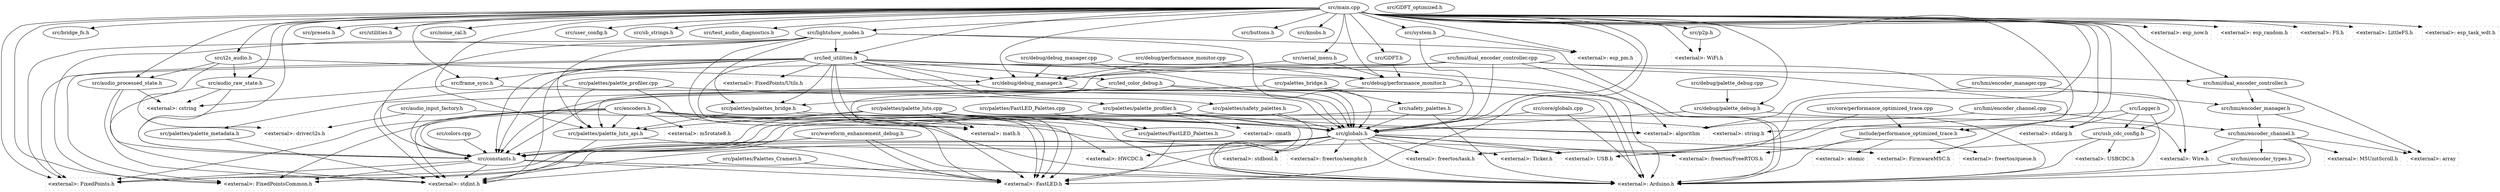 digraph deps {
  "src/audio_input_factory.h";
  "src/led_utilities.h";
  "src/led_color_debug.h";
  "src/serial_menu.h";
  "src/bridge_fs.h";
  "src/frame_sync.h";
  "src/i2s_audio.h";
  "src/lightshow_modes.h";
  "src/audio_raw_state.h";
  "src/encoders.h";
  "src/waveform_enhancement_debug.h";
  "src/presets.h";
  "src/utilities.h";
  "src/globals.h";
  "src/noise_cal.h";
  "src/safety_palettes.h";
  "src/constants.h";
  "src/user_config.h";
  "src/GDFT_optimized.h";
  "src/sb_strings.h";
  "src/test_audio_diagnostics.h";
  "src/audio_processed_state.h";
  "src/palettes_bridge.h";
  "src/GDFT.h";
  "src/colors.cpp";
  "src/system.h";
  "src/Logger.h";
  "src/buttons.h";
  "src/usb_cdc_config.h";
  "src/main.cpp";
  "src/knobs.h";
  "src/p2p.h";
  "src/core/globals.cpp";
  "src/core/performance_optimized_trace.cpp";
  "src/hmi/dual_encoder_controller.h";
  "src/hmi/encoder_manager.cpp";
  "src/hmi/encoder_channel.cpp";
  "src/hmi/dual_encoder_controller.cpp";
  "src/hmi/encoder_channel.h";
  "src/hmi/encoder_types.h";
  "src/hmi/encoder_manager.h";
  "src/palettes/Palettes_Crameri.h";
  "src/palettes/palette_luts.cpp";
  "src/palettes/palette_profiler.h";
  "src/palettes/palette_luts_api.h";
  "src/palettes/FastLED_Palettes.cpp";
  "src/palettes/safety_palettes.h";
  "src/palettes/palette_metadata.h";
  "src/palettes/palettes_bridge.h";
  "src/palettes/FastLED_Palettes.h";
  "src/palettes/palette_profiler.cpp";
  "src/debug/performance_monitor.cpp";
  "src/debug/palette_debug.h";
  "src/debug/palette_debug.cpp";
  "src/debug/debug_manager.cpp";
  "src/debug/performance_monitor.h";
  "src/debug/debug_manager.h";
  "include/performance_optimized_trace.h";
  "<external>: driver/i2s.h" [shape=box, style=dashed, color=gray];
  "<external>: Arduino.h" [shape=box, style=dashed, color=gray];
  "<external>: FastLED.h" [shape=box, style=dashed, color=gray];
  "<external>: HWCDC.h" [shape=box, style=dashed, color=gray];
  "<external>: FixedPoints.h" [shape=box, style=dashed, color=gray];
  "<external>: FixedPointsCommon.h" [shape=box, style=dashed, color=gray];
  "<external>: FixedPoints/Utils.h" [shape=box, style=dashed, color=gray];
  "<external>: math.h" [shape=box, style=dashed, color=gray];
  "<external>: stdint.h" [shape=box, style=dashed, color=gray];
  "<external>: cstring" [shape=box, style=dashed, color=gray];
  "<external>: Wire.h" [shape=box, style=dashed, color=gray];
  "<external>: m5rotate8.h" [shape=box, style=dashed, color=gray];
  "<external>: USB.h" [shape=box, style=dashed, color=gray];
  "<external>: stdbool.h" [shape=box, style=dashed, color=gray];
  "<external>: Ticker.h" [shape=box, style=dashed, color=gray];
  "<external>: freertos/task.h" [shape=box, style=dashed, color=gray];
  "<external>: freertos/FreeRTOS.h" [shape=box, style=dashed, color=gray];
  "<external>: freertos/semphr.h" [shape=box, style=dashed, color=gray];
  "<external>: FirmwareMSC.h" [shape=box, style=dashed, color=gray];
  "<external>: esp_pm.h" [shape=box, style=dashed, color=gray];
  "<external>: stdarg.h" [shape=box, style=dashed, color=gray];
  "<external>: string.h" [shape=box, style=dashed, color=gray];
  "<external>: USBCDC.h" [shape=box, style=dashed, color=gray];
  "<external>: WiFi.h" [shape=box, style=dashed, color=gray];
  "<external>: esp_now.h" [shape=box, style=dashed, color=gray];
  "<external>: esp_random.h" [shape=box, style=dashed, color=gray];
  "<external>: FS.h" [shape=box, style=dashed, color=gray];
  "<external>: LittleFS.h" [shape=box, style=dashed, color=gray];
  "<external>: esp_task_wdt.h" [shape=box, style=dashed, color=gray];
  "<external>: array" [shape=box, style=dashed, color=gray];
  "<external>: algorithm" [shape=box, style=dashed, color=gray];
  "<external>: M5UnitScroll.h" [shape=box, style=dashed, color=gray];
  "<external>: cmath" [shape=box, style=dashed, color=gray];
  "<external>: atomic" [shape=box, style=dashed, color=gray];
  "<external>: freertos/queue.h" [shape=box, style=dashed, color=gray];
  "src/audio_input_factory.h" -> "<external>: driver/i2s.h";
  "src/audio_input_factory.h" -> "src/constants.h";
  "src/audio_input_factory.h" -> "src/globals.h";
  "src/led_utilities.h" -> "<external>: Arduino.h";
  "src/led_utilities.h" -> "<external>: FastLED.h";
  "src/led_utilities.h" -> "<external>: HWCDC.h";
  "src/led_utilities.h" -> "<external>: FixedPoints.h";
  "src/led_utilities.h" -> "<external>: FixedPointsCommon.h";
  "src/led_utilities.h" -> "<external>: FixedPoints/Utils.h";
  "src/led_utilities.h" -> "<external>: math.h";
  "src/led_utilities.h" -> "src/palettes/safety_palettes.h";
  "src/led_utilities.h" -> "src/palettes/palettes_bridge.h";
  "src/led_utilities.h" -> "src/debug/debug_manager.h";
  "src/led_utilities.h" -> "src/debug/performance_monitor.h";
  "src/led_utilities.h" -> "src/led_color_debug.h";
  "src/led_utilities.h" -> "src/globals.h";
  "src/led_utilities.h" -> "src/frame_sync.h";
  "src/led_utilities.h" -> "include/performance_optimized_trace.h";
  "src/led_utilities.h" -> "src/constants.h";
  "src/led_utilities.h" -> "<external>: stdint.h";
  "src/led_color_debug.h" -> "<external>: Arduino.h";
  "src/led_color_debug.h" -> "<external>: FastLED.h";
  "src/led_color_debug.h" -> "src/globals.h";
  "src/led_color_debug.h" -> "src/palettes/palettes_bridge.h";
  "src/serial_menu.h" -> "src/debug/performance_monitor.h";
  "src/serial_menu.h" -> "src/debug/debug_manager.h";
  "src/frame_sync.h" -> "<external>: cstring";
  "src/frame_sync.h" -> "src/globals.h";
  "src/i2s_audio.h" -> "<external>: driver/i2s.h";
  "src/i2s_audio.h" -> "src/audio_raw_state.h";
  "src/i2s_audio.h" -> "src/audio_processed_state.h";
  "src/i2s_audio.h" -> "src/debug/debug_manager.h";
  "src/lightshow_modes.h" -> "<external>: Arduino.h";
  "src/lightshow_modes.h" -> "<external>: FastLED.h";
  "src/lightshow_modes.h" -> "<external>: FixedPoints.h";
  "src/lightshow_modes.h" -> "<external>: FixedPointsCommon.h";
  "src/lightshow_modes.h" -> "src/constants.h";
  "src/lightshow_modes.h" -> "src/globals.h";
  "src/lightshow_modes.h" -> "src/led_utilities.h";
  "src/lightshow_modes.h" -> "src/palettes/palettes_bridge.h";
  "src/lightshow_modes.h" -> "src/palettes/palette_luts_api.h";
  "src/audio_raw_state.h" -> "<external>: stdint.h";
  "src/audio_raw_state.h" -> "<external>: cstring";
  "src/audio_raw_state.h" -> "src/constants.h";
  "src/encoders.h" -> "<external>: Arduino.h";
  "src/encoders.h" -> "<external>: Wire.h";
  "src/encoders.h" -> "<external>: stdint.h";
  "src/encoders.h" -> "<external>: FixedPoints.h";
  "src/encoders.h" -> "<external>: FixedPointsCommon.h";
  "src/encoders.h" -> "<external>: m5rotate8.h";
  "src/encoders.h" -> "<external>: USB.h";
  "src/encoders.h" -> "<external>: math.h";
  "src/encoders.h" -> "src/constants.h";
  "src/encoders.h" -> "src/globals.h";
  "src/encoders.h" -> "src/palettes/palette_luts_api.h";
  "src/waveform_enhancement_debug.h" -> "<external>: Arduino.h";
  "src/waveform_enhancement_debug.h" -> "<external>: FastLED.h";
  "src/waveform_enhancement_debug.h" -> "<external>: FixedPoints.h";
  "src/waveform_enhancement_debug.h" -> "src/constants.h";
  "src/globals.h" -> "<external>: stdint.h";
  "src/globals.h" -> "<external>: stdbool.h";
  "src/globals.h" -> "<external>: FixedPoints.h";
  "src/globals.h" -> "<external>: FixedPointsCommon.h";
  "src/globals.h" -> "<external>: Ticker.h";
  "src/globals.h" -> "<external>: freertos/task.h";
  "src/globals.h" -> "<external>: freertos/FreeRTOS.h";
  "src/globals.h" -> "<external>: freertos/semphr.h";
  "src/globals.h" -> "<external>: FirmwareMSC.h";
  "src/globals.h" -> "<external>: USB.h";
  "src/globals.h" -> "<external>: HWCDC.h";
  "src/globals.h" -> "src/constants.h";
  "src/globals.h" -> "<external>: Arduino.h";
  "src/globals.h" -> "<external>: FastLED.h";
  "src/safety_palettes.h" -> "<external>: Arduino.h";
  "src/safety_palettes.h" -> "src/constants.h";
  "src/safety_palettes.h" -> "src/globals.h";
  "src/constants.h" -> "<external>: Arduino.h";
  "src/constants.h" -> "<external>: FastLED.h";
  "src/constants.h" -> "<external>: FixedPoints.h";
  "src/constants.h" -> "<external>: FixedPointsCommon.h";
  "src/constants.h" -> "<external>: stdint.h";
  "src/audio_processed_state.h" -> "<external>: stdint.h";
  "src/audio_processed_state.h" -> "<external>: cstring";
  "src/audio_processed_state.h" -> "src/constants.h";
  "src/palettes_bridge.h" -> "src/constants.h";
  "src/palettes_bridge.h" -> "src/globals.h";
  "src/palettes_bridge.h" -> "src/safety_palettes.h";
  "src/GDFT.h" -> "src/debug/performance_monitor.h";
  "src/colors.cpp" -> "src/constants.h";
  "src/system.h" -> "src/globals.h";
  "src/system.h" -> "<external>: esp_pm.h";
  "src/Logger.h" -> "<external>: Arduino.h";
  "src/Logger.h" -> "<external>: stdarg.h";
  "src/Logger.h" -> "<external>: string.h";
  "src/Logger.h" -> "src/usb_cdc_config.h";
  "src/usb_cdc_config.h" -> "<external>: Arduino.h";
  "src/usb_cdc_config.h" -> "<external>: USB.h";
  "src/usb_cdc_config.h" -> "<external>: USBCDC.h";
  "src/main.cpp" -> "<external>: WiFi.h";
  "src/main.cpp" -> "<external>: esp_now.h";
  "src/main.cpp" -> "<external>: esp_random.h";
  "src/main.cpp" -> "<external>: FastLED.h";
  "src/main.cpp" -> "<external>: FS.h";
  "src/main.cpp" -> "<external>: LittleFS.h";
  "src/main.cpp" -> "<external>: Ticker.h";
  "src/main.cpp" -> "<external>: USB.h";
  "src/main.cpp" -> "<external>: FirmwareMSC.h";
  "src/main.cpp" -> "<external>: FixedPoints.h";
  "src/main.cpp" -> "<external>: FixedPointsCommon.h";
  "src/main.cpp" -> "<external>: Wire.h";
  "src/main.cpp" -> "<external>: esp_task_wdt.h";
  "src/main.cpp" -> "<external>: esp_pm.h";
  "src/main.cpp" -> "src/sb_strings.h";
  "src/main.cpp" -> "src/user_config.h";
  "src/main.cpp" -> "src/constants.h";
  "src/main.cpp" -> "src/globals.h";
  "src/main.cpp" -> "src/frame_sync.h";
  "src/main.cpp" -> "src/presets.h";
  "src/main.cpp" -> "src/bridge_fs.h";
  "src/main.cpp" -> "src/utilities.h";
  "src/main.cpp" -> "src/debug/performance_monitor.h";
  "src/main.cpp" -> "src/debug/debug_manager.h";
  "src/main.cpp" -> "include/performance_optimized_trace.h";
  "src/main.cpp" -> "src/i2s_audio.h";
  "src/main.cpp" -> "src/led_utilities.h";
  "src/main.cpp" -> "src/noise_cal.h";
  "src/main.cpp" -> "src/p2p.h";
  "src/main.cpp" -> "src/buttons.h";
  "src/main.cpp" -> "src/knobs.h";
  "src/main.cpp" -> "src/serial_menu.h";
  "src/main.cpp" -> "src/audio_raw_state.h";
  "src/main.cpp" -> "src/audio_processed_state.h";
  "src/main.cpp" -> "src/system.h";
  "src/main.cpp" -> "src/GDFT.h";
  "src/main.cpp" -> "src/lightshow_modes.h";
  "src/main.cpp" -> "src/debug/palette_debug.h";
  "src/main.cpp" -> "src/palettes/palette_luts_api.h";
  "src/main.cpp" -> "src/hmi/dual_encoder_controller.h";
  "src/main.cpp" -> "src/test_audio_diagnostics.h";
  "src/p2p.h" -> "<external>: WiFi.h";
  "src/core/globals.cpp" -> "src/globals.h";
  "src/core/globals.cpp" -> "<external>: Arduino.h";
  "src/core/performance_optimized_trace.cpp" -> "include/performance_optimized_trace.h";
  "src/core/performance_optimized_trace.cpp" -> "<external>: freertos/task.h";
  "src/hmi/dual_encoder_controller.h" -> "<external>: array";
  "src/hmi/dual_encoder_controller.h" -> "src/hmi/encoder_manager.h";
  "src/hmi/encoder_manager.cpp" -> "src/hmi/encoder_manager.h";
  "src/hmi/encoder_manager.cpp" -> "<external>: algorithm";
  "src/hmi/encoder_channel.cpp" -> "src/hmi/encoder_channel.h";
  "src/hmi/encoder_channel.cpp" -> "<external>: algorithm";
  "src/hmi/dual_encoder_controller.cpp" -> "src/hmi/dual_encoder_controller.h";
  "src/hmi/dual_encoder_controller.cpp" -> "<external>: algorithm";
  "src/hmi/dual_encoder_controller.cpp" -> "src/constants.h";
  "src/hmi/dual_encoder_controller.cpp" -> "src/globals.h";
  "src/hmi/dual_encoder_controller.cpp" -> "src/usb_cdc_config.h";
  "src/hmi/dual_encoder_controller.cpp" -> "src/palettes/palette_luts_api.h";
  "src/hmi/dual_encoder_controller.cpp" -> "src/debug/debug_manager.h";
  "src/hmi/encoder_channel.h" -> "<external>: Arduino.h";
  "src/hmi/encoder_channel.h" -> "<external>: Wire.h";
  "src/hmi/encoder_channel.h" -> "<external>: array";
  "src/hmi/encoder_channel.h" -> "<external>: M5UnitScroll.h";
  "src/hmi/encoder_channel.h" -> "src/hmi/encoder_types.h";
  "src/hmi/encoder_types.h" -> "<external>: Arduino.h";
  "src/hmi/encoder_manager.h" -> "<external>: array";
  "src/hmi/encoder_manager.h" -> "src/hmi/encoder_channel.h";
  "src/palettes/Palettes_Crameri.h" -> "<external>: stdint.h";
  "src/palettes/Palettes_Crameri.h" -> "<external>: FastLED.h";
  "src/palettes/palette_luts.cpp" -> "<external>: Arduino.h";
  "src/palettes/palette_luts.cpp" -> "<external>: FastLED.h";
  "src/palettes/palette_luts.cpp" -> "<external>: math.h";
  "src/palettes/palette_luts.cpp" -> "<external>: string.h";
  "src/palettes/palette_luts.cpp" -> "<external>: algorithm";
  "src/palettes/palette_luts.cpp" -> "src/constants.h";
  "src/palettes/palette_luts.cpp" -> "src/palettes/FastLED_Palettes.h";
  "src/palettes/palette_luts.cpp" -> "src/palettes/palette_luts_api.h";
  "src/palettes/palette_profiler.h" -> "<external>: Arduino.h";
  "src/palettes/palette_profiler.h" -> "src/constants.h";
  "src/palettes/palette_profiler.h" -> "src/globals.h";
  "src/palettes/palette_profiler.h" -> "<external>: algorithm";
  "src/palettes/palette_profiler.h" -> "<external>: cmath";
  "src/palettes/palette_luts_api.h" -> "<external>: stdint.h";
  "src/palettes/palette_luts_api.h" -> "<external>: FastLED.h";
  "src/palettes/FastLED_Palettes.cpp" -> "src/palettes/FastLED_Palettes.h";
  "src/palettes/safety_palettes.h" -> "<external>: Arduino.h";
  "src/palettes/safety_palettes.h" -> "src/constants.h";
  "src/palettes/safety_palettes.h" -> "src/globals.h";
  "src/palettes/palette_metadata.h" -> "<external>: stdint.h";
  "src/palettes/palettes_bridge.h" -> "<external>: FastLED.h";
  "src/palettes/palettes_bridge.h" -> "src/globals.h";
  "src/palettes/palettes_bridge.h" -> "src/palettes/palette_luts_api.h";
  "src/palettes/FastLED_Palettes.h" -> "<external>: FastLED.h";
  "src/palettes/palette_profiler.cpp" -> "src/palettes/palette_profiler.h";
  "src/palettes/palette_profiler.cpp" -> "src/palettes/palette_luts_api.h";
  "src/palettes/palette_profiler.cpp" -> "src/palettes/palette_metadata.h";
  "src/palettes/palette_profiler.cpp" -> "<external>: FastLED.h";
  "src/debug/performance_monitor.cpp" -> "src/debug/performance_monitor.h";
  "src/debug/performance_monitor.cpp" -> "src/debug/debug_manager.h";
  "src/debug/palette_debug.h" -> "<external>: Arduino.h";
  "src/debug/palette_debug.h" -> "src/globals.h";
  "src/debug/palette_debug.cpp" -> "src/debug/palette_debug.h";
  "src/debug/debug_manager.cpp" -> "src/debug/debug_manager.h";
  "src/debug/debug_manager.cpp" -> "src/globals.h";
  "src/debug/performance_monitor.h" -> "<external>: Arduino.h";
  "src/debug/performance_monitor.h" -> "src/constants.h";
  "src/debug/debug_manager.h" -> "<external>: Arduino.h";
  "src/debug/debug_manager.h" -> "<external>: stdint.h";
  "include/performance_optimized_trace.h" -> "<external>: Arduino.h";
  "include/performance_optimized_trace.h" -> "<external>: atomic";
  "include/performance_optimized_trace.h" -> "<external>: freertos/FreeRTOS.h";
  "include/performance_optimized_trace.h" -> "<external>: freertos/queue.h";
}